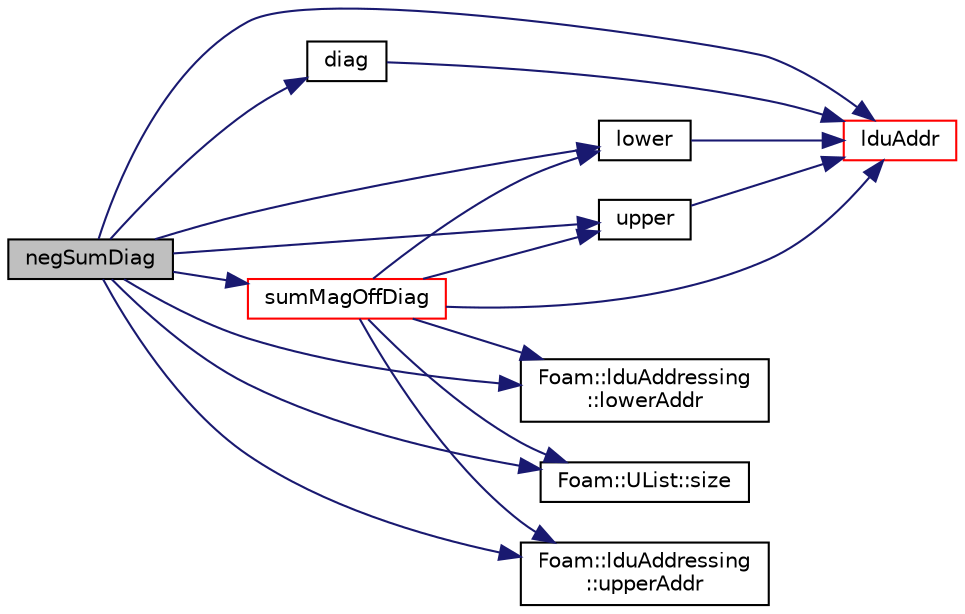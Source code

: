 digraph "negSumDiag"
{
  bgcolor="transparent";
  edge [fontname="Helvetica",fontsize="10",labelfontname="Helvetica",labelfontsize="10"];
  node [fontname="Helvetica",fontsize="10",shape=record];
  rankdir="LR";
  Node899 [label="negSumDiag",height=0.2,width=0.4,color="black", fillcolor="grey75", style="filled", fontcolor="black"];
  Node899 -> Node900 [color="midnightblue",fontsize="10",style="solid",fontname="Helvetica"];
  Node900 [label="diag",height=0.2,width=0.4,color="black",URL="$a27929.html#a9140aaa9630c2cba2fe28369a649f2f0"];
  Node900 -> Node901 [color="midnightblue",fontsize="10",style="solid",fontname="Helvetica"];
  Node901 [label="lduAddr",height=0.2,width=0.4,color="red",URL="$a27929.html#a9b4176b96c4c508a072b5c69fb71b861",tooltip="Return the LDU addressing. "];
  Node899 -> Node901 [color="midnightblue",fontsize="10",style="solid",fontname="Helvetica"];
  Node899 -> Node903 [color="midnightblue",fontsize="10",style="solid",fontname="Helvetica"];
  Node903 [label="lower",height=0.2,width=0.4,color="black",URL="$a27929.html#a734a4ef740d3c42f77537ecea178a161"];
  Node903 -> Node901 [color="midnightblue",fontsize="10",style="solid",fontname="Helvetica"];
  Node899 -> Node904 [color="midnightblue",fontsize="10",style="solid",fontname="Helvetica"];
  Node904 [label="Foam::lduAddressing\l::lowerAddr",height=0.2,width=0.4,color="black",URL="$a27897.html#acd71c2321f86cb61103e8d46142d19b3",tooltip="Return lower addressing. "];
  Node899 -> Node905 [color="midnightblue",fontsize="10",style="solid",fontname="Helvetica"];
  Node905 [label="Foam::UList::size",height=0.2,width=0.4,color="black",URL="$a26837.html#a47b3bf30da1eb3ab8076b5fbe00e0494",tooltip="Return the number of elements in the UList. "];
  Node899 -> Node906 [color="midnightblue",fontsize="10",style="solid",fontname="Helvetica"];
  Node906 [label="sumMagOffDiag",height=0.2,width=0.4,color="red",URL="$a27929.html#abcea6927adad977b250dc984505099f0"];
  Node906 -> Node903 [color="midnightblue",fontsize="10",style="solid",fontname="Helvetica"];
  Node906 -> Node907 [color="midnightblue",fontsize="10",style="solid",fontname="Helvetica"];
  Node907 [label="upper",height=0.2,width=0.4,color="black",URL="$a27929.html#a11672a767f497e24dce3ff31da13d9d0"];
  Node907 -> Node901 [color="midnightblue",fontsize="10",style="solid",fontname="Helvetica"];
  Node906 -> Node901 [color="midnightblue",fontsize="10",style="solid",fontname="Helvetica"];
  Node906 -> Node904 [color="midnightblue",fontsize="10",style="solid",fontname="Helvetica"];
  Node906 -> Node908 [color="midnightblue",fontsize="10",style="solid",fontname="Helvetica"];
  Node908 [label="Foam::lduAddressing\l::upperAddr",height=0.2,width=0.4,color="black",URL="$a27897.html#ac0baafb7743d958e9e27804c8c53f1b8",tooltip="Return upper addressing. "];
  Node906 -> Node905 [color="midnightblue",fontsize="10",style="solid",fontname="Helvetica"];
  Node899 -> Node907 [color="midnightblue",fontsize="10",style="solid",fontname="Helvetica"];
  Node899 -> Node908 [color="midnightblue",fontsize="10",style="solid",fontname="Helvetica"];
}
